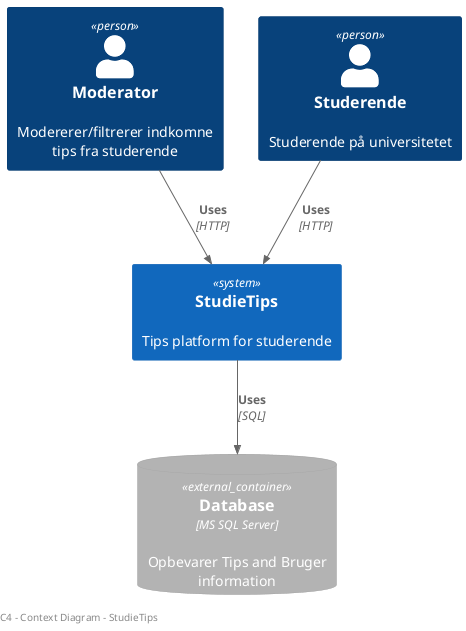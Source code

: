 @startuml System Context Diagram
!include <C4/C4_Container>

left footer C4 - Context Diagram - StudieTips

Person(mod, "Moderator", "Modererer/filtrerer indkomne tips fra studerende")
Person(student, "Studerende", "Studerende på universitetet")

System(StudieTips, "StudieTips", "Tips platform for studerende")

ContainerDb_Ext(Database, "Database","MS SQL Server","Opbevarer Tips and Bruger information")


Rel(mod, StudieTips, "Uses", "HTTP")
Rel(student, StudieTips, "Uses", "HTTP")
Rel(StudieTips, Database, "Uses", "SQL")

@enduml